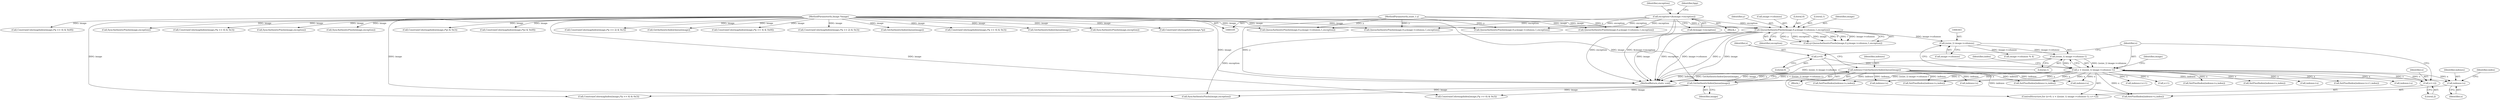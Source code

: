 digraph "0_ImageMagick_b6ae2f9e0ab13343c0281732d479757a8e8979c7@pointer" {
"1000323" [label="(Call,indexes+x)"];
"1000291" [label="(Call,indexes=GetAuthenticIndexQueue(image))"];
"1000293" [label="(Call,GetAuthenticIndexQueue(image))"];
"1000275" [label="(Call,QueueAuthenticPixels(image,0,y,image->columns,1,exception))"];
"1000108" [label="(MethodParameterIn,Image *image)"];
"1000107" [label="(MethodParameterIn,ssize_t y)"];
"1000117" [label="(Call,exception=(&image->exception))"];
"1000299" [label="(Call,x < ((ssize_t) image->columns-1))"];
"1000308" [label="(Call,x+=2)"];
"1000296" [label="(Call,x=0)"];
"1000301" [label="(Call,(ssize_t) image->columns-1)"];
"1000302" [label="(Call,(ssize_t) image->columns)"];
"1000667" [label="(Call,SyncAuthenticPixels(image,exception))"];
"1000278" [label="(Identifier,y)"];
"1000292" [label="(Identifier,indexes)"];
"1000279" [label="(Call,image->columns)"];
"1000325" [label="(Identifier,x)"];
"1000677" [label="(Call,QueueAuthenticPixels(image,0,y,image->columns,1,exception))"];
"1000348" [label="(Call,SetPixelIndex(indexes+x,index))"];
"1000326" [label="(Identifier,index)"];
"1000307" [label="(Literal,1)"];
"1000437" [label="(Call,SetPixelIndex(indexes+x,index))"];
"1000374" [label="(Call,SetPixelIndex(indexes+x,index))"];
"1000464" [label="(Call,ConstrainColormapIndex(image,(*p >> 4) & 0x3))"];
"1000349" [label="(Call,indexes+x)"];
"1000737" [label="(Call,SyncAuthenticPixels(image,exception))"];
"1000798" [label="(Call,SyncAuthenticPixels(image,exception))"];
"1000314" [label="(Call,ConstrainColormapIndex(image,(*p >> 6) & 0x3))"];
"1000473" [label="(Call,indexes+x)"];
"1000392" [label="(Call,ConstrainColormapIndex(image,(*p) & 0x3))"];
"1000273" [label="(Call,q=QueueAuthenticPixels(image,0,y,image->columns,1,exception))"];
"1000602" [label="(Call,ConstrainColormapIndex(image,(*p) & 0x0f))"];
"1000294" [label="(Identifier,image)"];
"1000803" [label="(MethodReturn,static void)"];
"1000297" [label="(Identifier,x)"];
"1000291" [label="(Call,indexes=GetAuthenticIndexQueue(image))"];
"1000130" [label="(Call,QueueAuthenticPixels(image,0,y,image->columns,1,exception))"];
"1000366" [label="(Call,ConstrainColormapIndex(image,(*p >> 2) & 0x3))"];
"1000555" [label="(Call,GetAuthenticIndexQueue(image))"];
"1000576" [label="(Call,ConstrainColormapIndex(image,(*p >> 4) & 0x0f))"];
"1000422" [label="(Identifier,image)"];
"1000398" [label="(Call,SetPixelIndex(indexes+x+1,index))"];
"1000301" [label="(Call,(ssize_t) image->columns-1)"];
"1000277" [label="(Literal,0)"];
"1000117" [label="(Call,exception=(&image->exception))"];
"1000499" [label="(Call,ConstrainColormapIndex(image,(*p >> 2) & 0x3))"];
"1000527" [label="(Call,SyncAuthenticPixels(image,exception))"];
"1000323" [label="(Call,indexes+x)"];
"1000695" [label="(Call,GetAuthenticIndexQueue(image))"];
"1000110" [label="(Block,)"];
"1000295" [label="(ControlStructure,for (x=0; x < ((ssize_t) image->columns-1); x+=2))"];
"1000340" [label="(Call,ConstrainColormapIndex(image,(*p >> 4) & 0x3))"];
"1000119" [label="(Call,&image->exception)"];
"1000118" [label="(Identifier,exception)"];
"1000148" [label="(Call,GetAuthenticIndexQueue(image))"];
"1000108" [label="(MethodParameterIn,Image *image)"];
"1000308" [label="(Call,x+=2)"];
"1000309" [label="(Identifier,x)"];
"1000298" [label="(Literal,0)"];
"1000299" [label="(Call,x < ((ssize_t) image->columns-1))"];
"1000124" [label="(Identifier,bpp)"];
"1000375" [label="(Call,indexes+x)"];
"1000300" [label="(Identifier,x)"];
"1000266" [label="(Call,SyncAuthenticPixels(image,exception))"];
"1000472" [label="(Call,SetPixelIndex(indexes+x,index))"];
"1000508" [label="(Call,indexes+x)"];
"1000107" [label="(MethodParameterIn,ssize_t y)"];
"1000293" [label="(Call,GetAuthenticIndexQueue(image))"];
"1000304" [label="(Call,image->columns)"];
"1000429" [label="(Call,ConstrainColormapIndex(image,(*p >> 6) & 0x3))"];
"1000322" [label="(Call,SetPixelIndex(indexes+x,index))"];
"1000275" [label="(Call,QueueAuthenticPixels(image,0,y,image->columns,1,exception))"];
"1000282" [label="(Literal,1)"];
"1000713" [label="(Call,ConstrainColormapIndex(image,*p))"];
"1000507" [label="(Call,SetPixelIndex(indexes+x,index))"];
"1000272" [label="(Block,)"];
"1000537" [label="(Call,QueueAuthenticPixels(image,0,y,image->columns,1,exception))"];
"1000399" [label="(Call,indexes+x+1)"];
"1000283" [label="(Identifier,exception)"];
"1000438" [label="(Call,indexes+x)"];
"1000746" [label="(Call,QueueAuthenticPixels(image,0,y,image->columns,1,exception))"];
"1000639" [label="(Call,ConstrainColormapIndex(image,(*p >> 4) & 0x0f))"];
"1000313" [label="(Identifier,index)"];
"1000420" [label="(Call,image->columns % 4)"];
"1000276" [label="(Identifier,image)"];
"1000401" [label="(Call,x+1)"];
"1000310" [label="(Literal,2)"];
"1000302" [label="(Call,(ssize_t) image->columns)"];
"1000324" [label="(Identifier,indexes)"];
"1000296" [label="(Call,x=0)"];
"1000323" -> "1000322"  [label="AST: "];
"1000323" -> "1000325"  [label="CFG: "];
"1000324" -> "1000323"  [label="AST: "];
"1000325" -> "1000323"  [label="AST: "];
"1000326" -> "1000323"  [label="CFG: "];
"1000291" -> "1000323"  [label="DDG: indexes"];
"1000299" -> "1000323"  [label="DDG: x"];
"1000291" -> "1000272"  [label="AST: "];
"1000291" -> "1000293"  [label="CFG: "];
"1000292" -> "1000291"  [label="AST: "];
"1000293" -> "1000291"  [label="AST: "];
"1000297" -> "1000291"  [label="CFG: "];
"1000291" -> "1000803"  [label="DDG: indexes"];
"1000291" -> "1000803"  [label="DDG: GetAuthenticIndexQueue(image)"];
"1000293" -> "1000291"  [label="DDG: image"];
"1000291" -> "1000322"  [label="DDG: indexes"];
"1000291" -> "1000437"  [label="DDG: indexes"];
"1000291" -> "1000438"  [label="DDG: indexes"];
"1000291" -> "1000472"  [label="DDG: indexes"];
"1000291" -> "1000473"  [label="DDG: indexes"];
"1000291" -> "1000507"  [label="DDG: indexes"];
"1000291" -> "1000508"  [label="DDG: indexes"];
"1000293" -> "1000294"  [label="CFG: "];
"1000294" -> "1000293"  [label="AST: "];
"1000275" -> "1000293"  [label="DDG: image"];
"1000108" -> "1000293"  [label="DDG: image"];
"1000293" -> "1000314"  [label="DDG: image"];
"1000293" -> "1000429"  [label="DDG: image"];
"1000293" -> "1000527"  [label="DDG: image"];
"1000275" -> "1000273"  [label="AST: "];
"1000275" -> "1000283"  [label="CFG: "];
"1000276" -> "1000275"  [label="AST: "];
"1000277" -> "1000275"  [label="AST: "];
"1000278" -> "1000275"  [label="AST: "];
"1000279" -> "1000275"  [label="AST: "];
"1000282" -> "1000275"  [label="AST: "];
"1000283" -> "1000275"  [label="AST: "];
"1000273" -> "1000275"  [label="CFG: "];
"1000275" -> "1000803"  [label="DDG: y"];
"1000275" -> "1000803"  [label="DDG: image"];
"1000275" -> "1000803"  [label="DDG: exception"];
"1000275" -> "1000803"  [label="DDG: image->columns"];
"1000275" -> "1000273"  [label="DDG: y"];
"1000275" -> "1000273"  [label="DDG: exception"];
"1000275" -> "1000273"  [label="DDG: image"];
"1000275" -> "1000273"  [label="DDG: 0"];
"1000275" -> "1000273"  [label="DDG: 1"];
"1000275" -> "1000273"  [label="DDG: image->columns"];
"1000108" -> "1000275"  [label="DDG: image"];
"1000107" -> "1000275"  [label="DDG: y"];
"1000117" -> "1000275"  [label="DDG: exception"];
"1000275" -> "1000302"  [label="DDG: image->columns"];
"1000275" -> "1000527"  [label="DDG: exception"];
"1000108" -> "1000105"  [label="AST: "];
"1000108" -> "1000803"  [label="DDG: image"];
"1000108" -> "1000130"  [label="DDG: image"];
"1000108" -> "1000148"  [label="DDG: image"];
"1000108" -> "1000266"  [label="DDG: image"];
"1000108" -> "1000314"  [label="DDG: image"];
"1000108" -> "1000340"  [label="DDG: image"];
"1000108" -> "1000366"  [label="DDG: image"];
"1000108" -> "1000392"  [label="DDG: image"];
"1000108" -> "1000429"  [label="DDG: image"];
"1000108" -> "1000464"  [label="DDG: image"];
"1000108" -> "1000499"  [label="DDG: image"];
"1000108" -> "1000527"  [label="DDG: image"];
"1000108" -> "1000537"  [label="DDG: image"];
"1000108" -> "1000555"  [label="DDG: image"];
"1000108" -> "1000576"  [label="DDG: image"];
"1000108" -> "1000602"  [label="DDG: image"];
"1000108" -> "1000639"  [label="DDG: image"];
"1000108" -> "1000667"  [label="DDG: image"];
"1000108" -> "1000677"  [label="DDG: image"];
"1000108" -> "1000695"  [label="DDG: image"];
"1000108" -> "1000713"  [label="DDG: image"];
"1000108" -> "1000737"  [label="DDG: image"];
"1000108" -> "1000746"  [label="DDG: image"];
"1000108" -> "1000798"  [label="DDG: image"];
"1000107" -> "1000105"  [label="AST: "];
"1000107" -> "1000803"  [label="DDG: y"];
"1000107" -> "1000130"  [label="DDG: y"];
"1000107" -> "1000537"  [label="DDG: y"];
"1000107" -> "1000677"  [label="DDG: y"];
"1000107" -> "1000746"  [label="DDG: y"];
"1000117" -> "1000110"  [label="AST: "];
"1000117" -> "1000119"  [label="CFG: "];
"1000118" -> "1000117"  [label="AST: "];
"1000119" -> "1000117"  [label="AST: "];
"1000124" -> "1000117"  [label="CFG: "];
"1000117" -> "1000803"  [label="DDG: exception"];
"1000117" -> "1000803"  [label="DDG: &image->exception"];
"1000117" -> "1000130"  [label="DDG: exception"];
"1000117" -> "1000537"  [label="DDG: exception"];
"1000117" -> "1000677"  [label="DDG: exception"];
"1000117" -> "1000746"  [label="DDG: exception"];
"1000299" -> "1000295"  [label="AST: "];
"1000299" -> "1000301"  [label="CFG: "];
"1000300" -> "1000299"  [label="AST: "];
"1000301" -> "1000299"  [label="AST: "];
"1000313" -> "1000299"  [label="CFG: "];
"1000422" -> "1000299"  [label="CFG: "];
"1000299" -> "1000803"  [label="DDG: x < ((ssize_t) image->columns-1)"];
"1000299" -> "1000803"  [label="DDG: (ssize_t) image->columns-1"];
"1000299" -> "1000803"  [label="DDG: x"];
"1000308" -> "1000299"  [label="DDG: x"];
"1000296" -> "1000299"  [label="DDG: x"];
"1000301" -> "1000299"  [label="DDG: (ssize_t) image->columns"];
"1000301" -> "1000299"  [label="DDG: 1"];
"1000299" -> "1000308"  [label="DDG: x"];
"1000299" -> "1000322"  [label="DDG: x"];
"1000299" -> "1000348"  [label="DDG: x"];
"1000299" -> "1000349"  [label="DDG: x"];
"1000299" -> "1000374"  [label="DDG: x"];
"1000299" -> "1000375"  [label="DDG: x"];
"1000299" -> "1000398"  [label="DDG: x"];
"1000299" -> "1000399"  [label="DDG: x"];
"1000299" -> "1000401"  [label="DDG: x"];
"1000299" -> "1000437"  [label="DDG: x"];
"1000299" -> "1000438"  [label="DDG: x"];
"1000299" -> "1000472"  [label="DDG: x"];
"1000299" -> "1000473"  [label="DDG: x"];
"1000299" -> "1000507"  [label="DDG: x"];
"1000299" -> "1000508"  [label="DDG: x"];
"1000308" -> "1000295"  [label="AST: "];
"1000308" -> "1000310"  [label="CFG: "];
"1000309" -> "1000308"  [label="AST: "];
"1000310" -> "1000308"  [label="AST: "];
"1000300" -> "1000308"  [label="CFG: "];
"1000296" -> "1000295"  [label="AST: "];
"1000296" -> "1000298"  [label="CFG: "];
"1000297" -> "1000296"  [label="AST: "];
"1000298" -> "1000296"  [label="AST: "];
"1000300" -> "1000296"  [label="CFG: "];
"1000301" -> "1000307"  [label="CFG: "];
"1000302" -> "1000301"  [label="AST: "];
"1000307" -> "1000301"  [label="AST: "];
"1000301" -> "1000803"  [label="DDG: (ssize_t) image->columns"];
"1000302" -> "1000301"  [label="DDG: image->columns"];
"1000302" -> "1000304"  [label="CFG: "];
"1000303" -> "1000302"  [label="AST: "];
"1000304" -> "1000302"  [label="AST: "];
"1000307" -> "1000302"  [label="CFG: "];
"1000302" -> "1000420"  [label="DDG: image->columns"];
}
